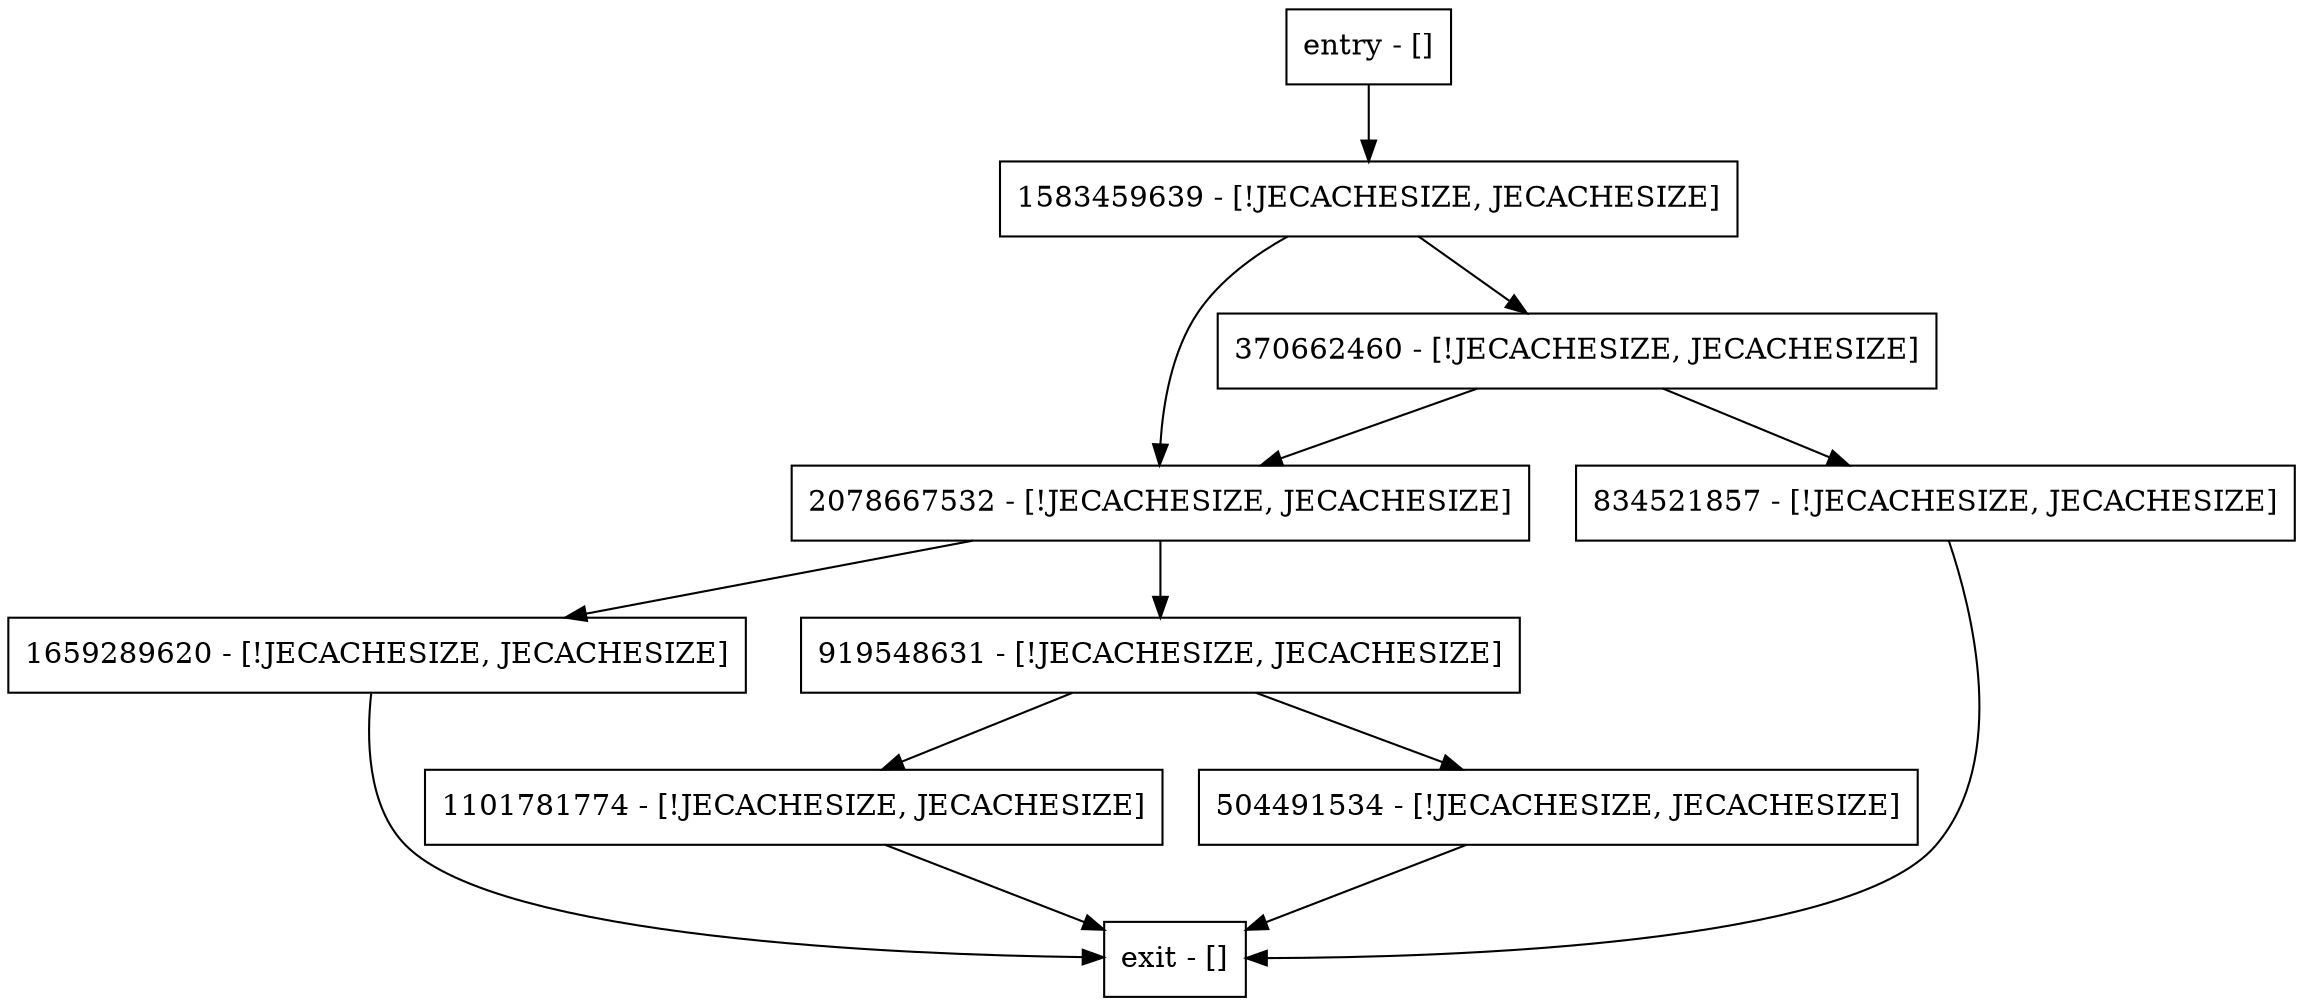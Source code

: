 digraph ensureOffHeapLNsInLRU {
node [shape=record];
entry [label="entry - []"];
exit [label="exit - []"];
1583459639 [label="1583459639 - [!JECACHESIZE, JECACHESIZE]"];
1659289620 [label="1659289620 - [!JECACHESIZE, JECACHESIZE]"];
370662460 [label="370662460 - [!JECACHESIZE, JECACHESIZE]"];
919548631 [label="919548631 - [!JECACHESIZE, JECACHESIZE]"];
1101781774 [label="1101781774 - [!JECACHESIZE, JECACHESIZE]"];
2078667532 [label="2078667532 - [!JECACHESIZE, JECACHESIZE]"];
504491534 [label="504491534 - [!JECACHESIZE, JECACHESIZE]"];
834521857 [label="834521857 - [!JECACHESIZE, JECACHESIZE]"];
entry;
exit;
entry -> 1583459639;
1583459639 -> 370662460;
1583459639 -> 2078667532;
1659289620 -> exit;
370662460 -> 2078667532;
370662460 -> 834521857;
919548631 -> 1101781774;
919548631 -> 504491534;
1101781774 -> exit;
2078667532 -> 1659289620;
2078667532 -> 919548631;
504491534 -> exit;
834521857 -> exit;
}
